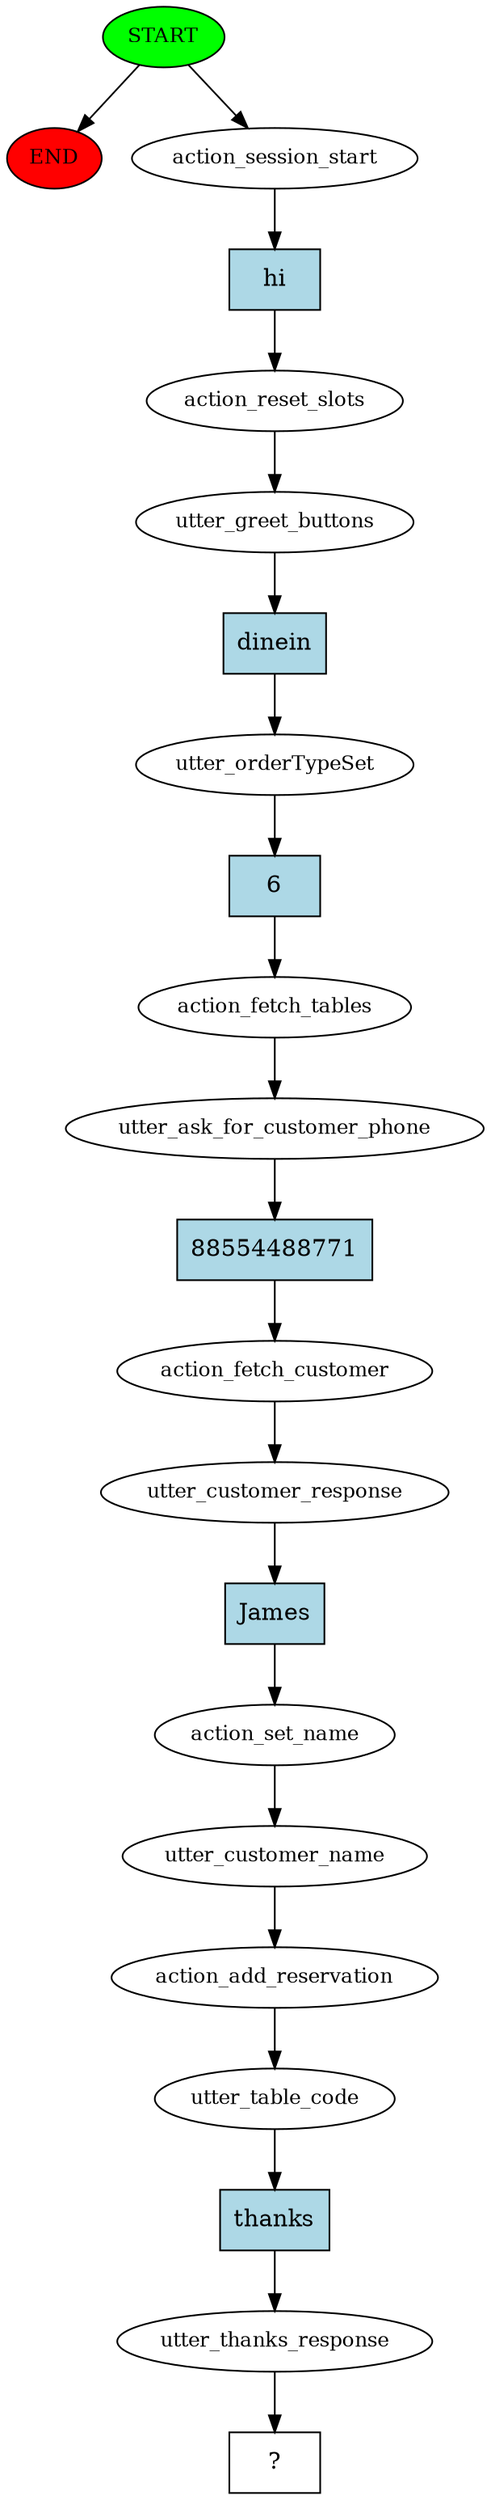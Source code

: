 digraph  {
0 [class="start active", fillcolor=green, fontsize=12, label=START, style=filled];
"-1" [class=end, fillcolor=red, fontsize=12, label=END, style=filled];
1 [class=active, fontsize=12, label=action_session_start];
2 [class=active, fontsize=12, label=action_reset_slots];
3 [class=active, fontsize=12, label=utter_greet_buttons];
4 [class=active, fontsize=12, label=utter_orderTypeSet];
5 [class=active, fontsize=12, label=action_fetch_tables];
6 [class=active, fontsize=12, label=utter_ask_for_customer_phone];
7 [class=active, fontsize=12, label=action_fetch_customer];
8 [class=active, fontsize=12, label=utter_customer_response];
9 [class=active, fontsize=12, label=action_set_name];
10 [class=active, fontsize=12, label=utter_customer_name];
11 [class=active, fontsize=12, label=action_add_reservation];
12 [class=active, fontsize=12, label=utter_table_code];
13 [class=active, fontsize=12, label=utter_thanks_response];
14 [class="intent dashed active", label="  ?  ", shape=rect];
15 [class="intent active", fillcolor=lightblue, label=hi, shape=rect, style=filled];
16 [class="intent active", fillcolor=lightblue, label=dinein, shape=rect, style=filled];
17 [class="intent active", fillcolor=lightblue, label=6, shape=rect, style=filled];
18 [class="intent active", fillcolor=lightblue, label=88554488771, shape=rect, style=filled];
19 [class="intent active", fillcolor=lightblue, label=James, shape=rect, style=filled];
20 [class="intent active", fillcolor=lightblue, label=thanks, shape=rect, style=filled];
0 -> "-1"  [class="", key=NONE, label=""];
0 -> 1  [class=active, key=NONE, label=""];
1 -> 15  [class=active, key=0];
2 -> 3  [class=active, key=NONE, label=""];
3 -> 16  [class=active, key=0];
4 -> 17  [class=active, key=0];
5 -> 6  [class=active, key=NONE, label=""];
6 -> 18  [class=active, key=0];
7 -> 8  [class=active, key=NONE, label=""];
8 -> 19  [class=active, key=0];
9 -> 10  [class=active, key=NONE, label=""];
10 -> 11  [class=active, key=NONE, label=""];
11 -> 12  [class=active, key=NONE, label=""];
12 -> 20  [class=active, key=0];
13 -> 14  [class=active, key=NONE, label=""];
15 -> 2  [class=active, key=0];
16 -> 4  [class=active, key=0];
17 -> 5  [class=active, key=0];
18 -> 7  [class=active, key=0];
19 -> 9  [class=active, key=0];
20 -> 13  [class=active, key=0];
}
